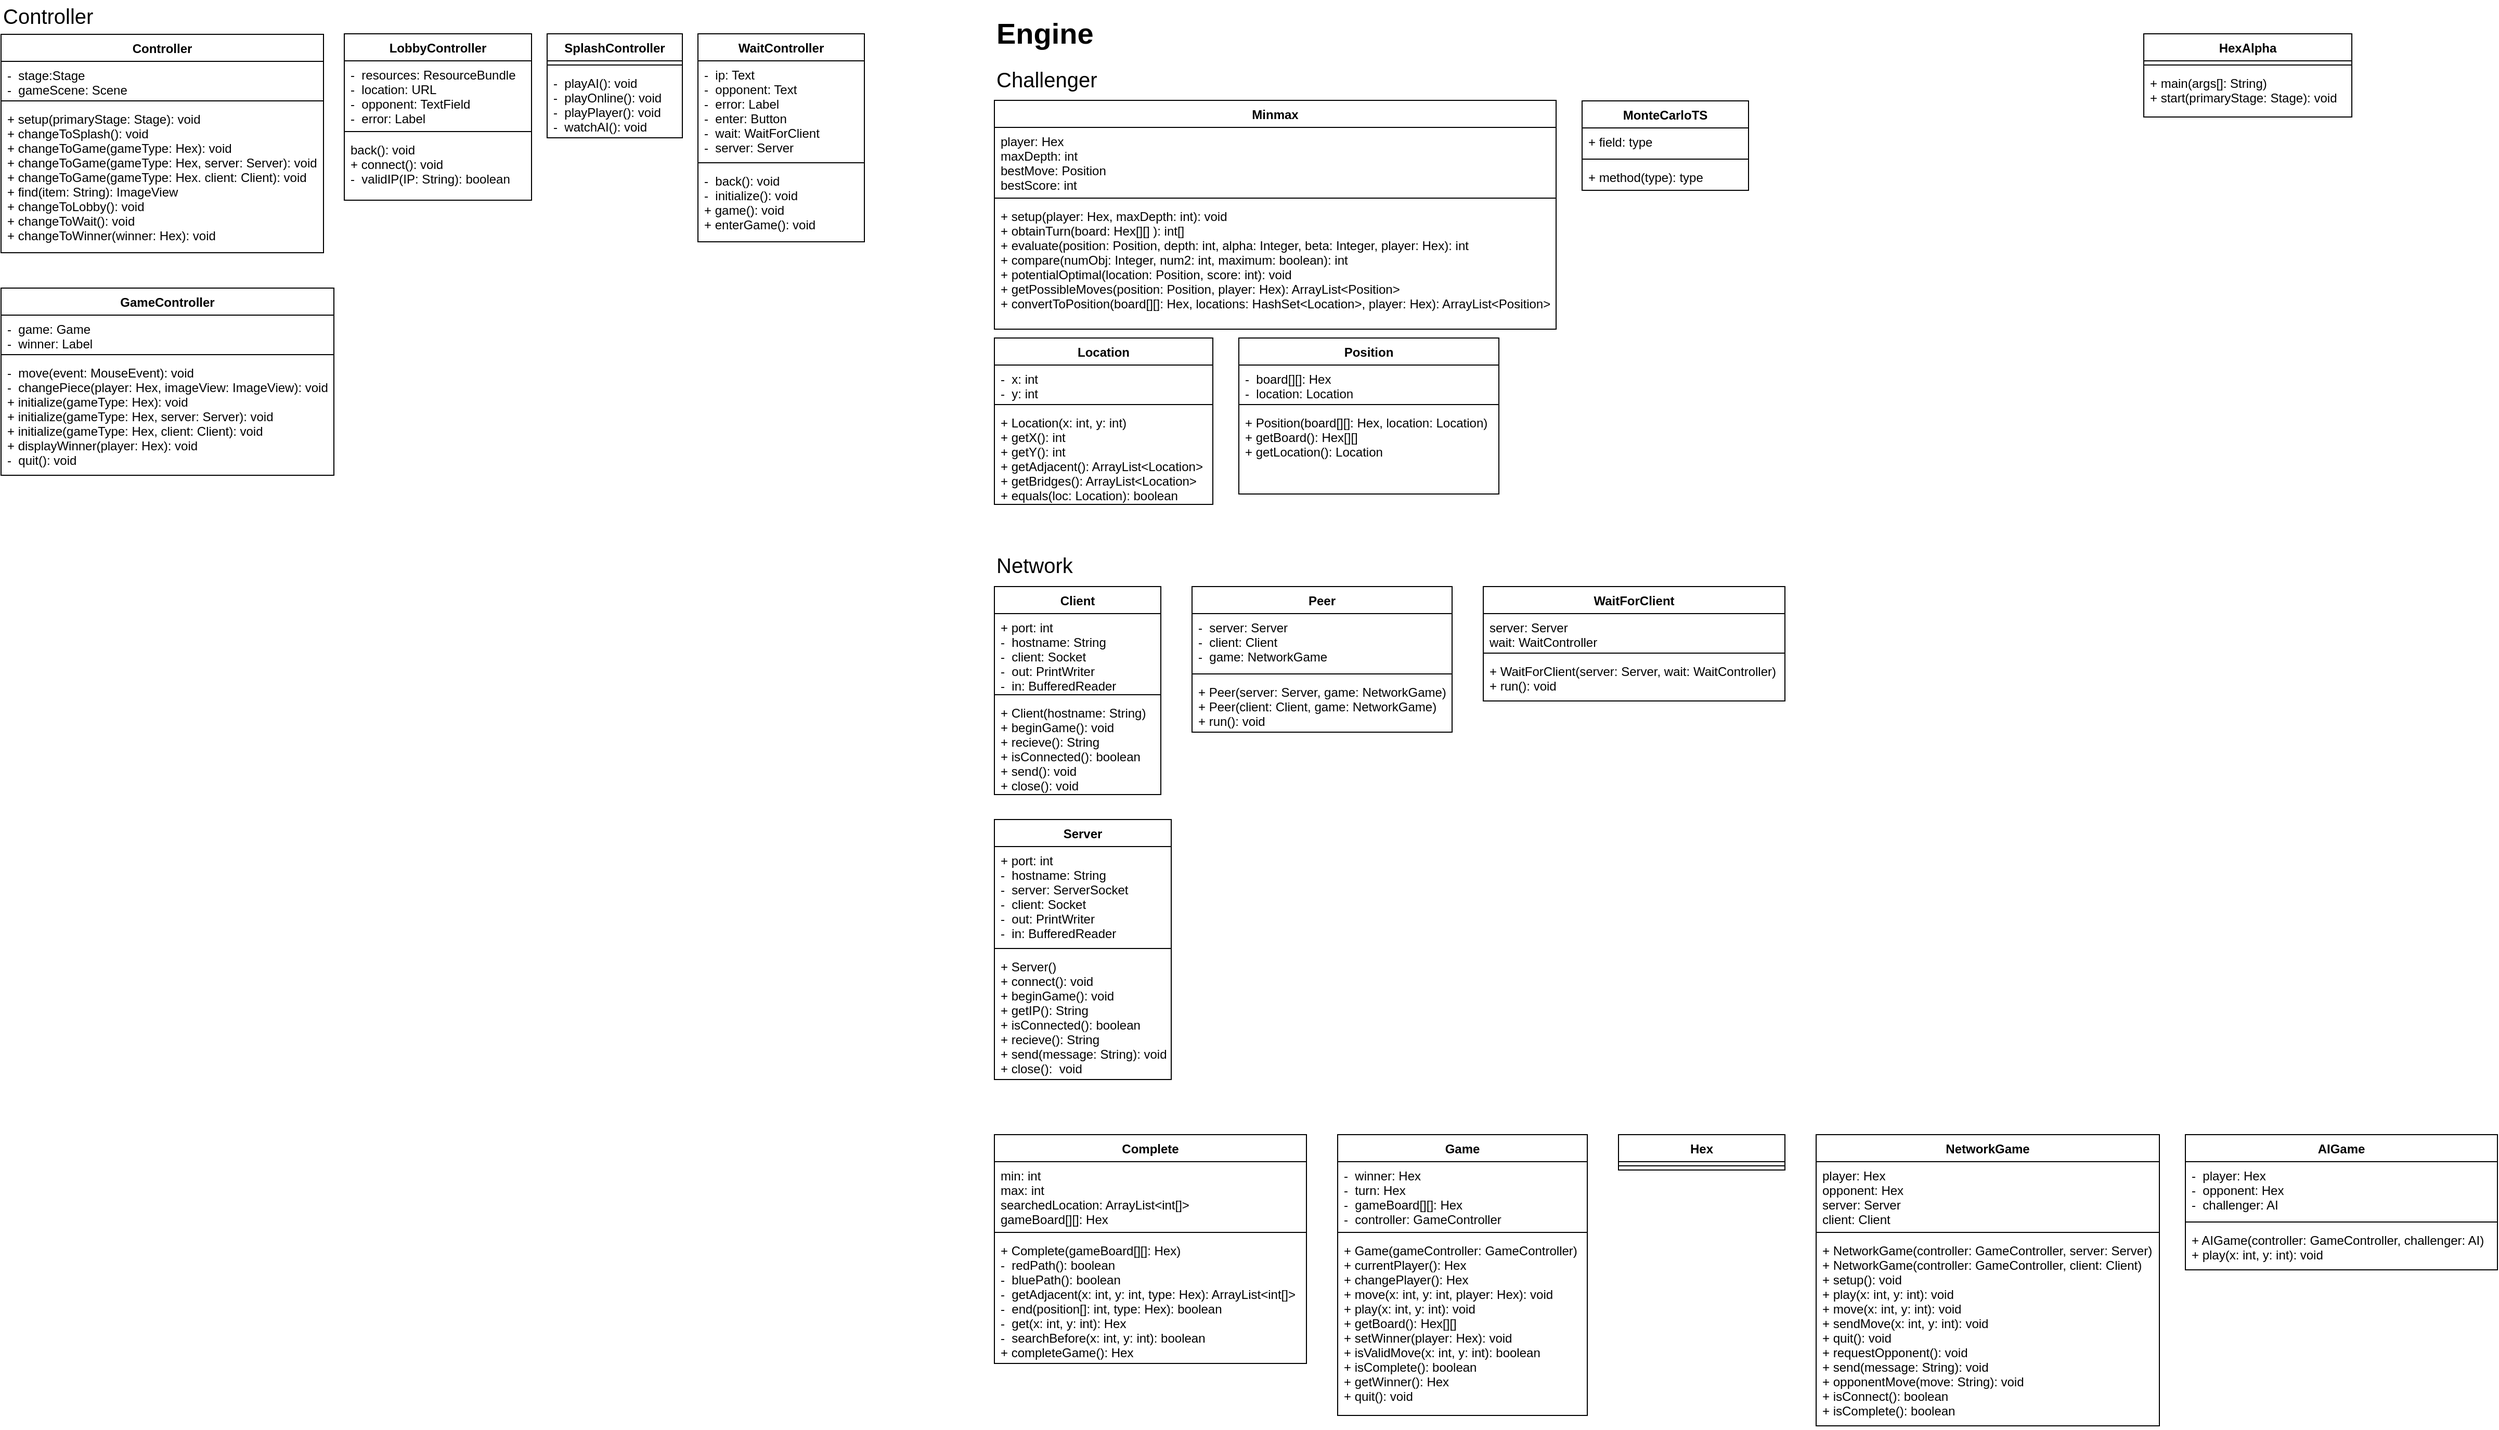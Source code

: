<mxfile version="10.6.3" type="github"><diagram id="Tny-TynTn2xu5ZuiSr0r" name="Page-1"><mxGraphModel dx="1394" dy="801" grid="1" gridSize="10" guides="1" tooltips="1" connect="1" arrows="1" fold="1" page="1" pageScale="1" pageWidth="1654" pageHeight="1169" math="0" shadow="0"><root><mxCell id="0"/><mxCell id="1" parent="0"/><mxCell id="bQONEF-tZcyuC34-NfxP-1" value="GameController" style="swimlane;fontStyle=1;align=center;verticalAlign=top;childLayout=stackLayout;horizontal=1;startSize=26;horizontalStack=0;resizeParent=1;resizeParentMax=0;resizeLast=0;collapsible=1;marginBottom=0;" parent="1" vertex="1"><mxGeometry x="20" y="286" width="320" height="180" as="geometry"/></mxCell><mxCell id="bQONEF-tZcyuC34-NfxP-2" value="-  game: Game&#10;-  winner: Label &#10;" style="text;strokeColor=none;fillColor=none;align=left;verticalAlign=top;spacingLeft=4;spacingRight=4;overflow=hidden;rotatable=0;points=[[0,0.5],[1,0.5]];portConstraint=eastwest;" parent="bQONEF-tZcyuC34-NfxP-1" vertex="1"><mxGeometry y="26" width="320" height="34" as="geometry"/></mxCell><mxCell id="bQONEF-tZcyuC34-NfxP-3" value="" style="line;strokeWidth=1;fillColor=none;align=left;verticalAlign=middle;spacingTop=-1;spacingLeft=3;spacingRight=3;rotatable=0;labelPosition=right;points=[];portConstraint=eastwest;" parent="bQONEF-tZcyuC34-NfxP-1" vertex="1"><mxGeometry y="60" width="320" height="8" as="geometry"/></mxCell><mxCell id="bQONEF-tZcyuC34-NfxP-4" value="-  move(event: MouseEvent): void&#10;-  changePiece(player: Hex, imageView: ImageView): void&#10;+ initialize(gameType: Hex): void&#10;+ initialize(gameType: Hex, server: Server): void&#10;+ initialize(gameType: Hex, client: Client): void &#10;+ displayWinner(player: Hex): void&#10;-  quit(): void&#10;" style="text;strokeColor=none;fillColor=none;align=left;verticalAlign=top;spacingLeft=4;spacingRight=4;overflow=hidden;rotatable=0;points=[[0,0.5],[1,0.5]];portConstraint=eastwest;" parent="bQONEF-tZcyuC34-NfxP-1" vertex="1"><mxGeometry y="68" width="320" height="112" as="geometry"/></mxCell><mxCell id="bQONEF-tZcyuC34-NfxP-9" value="LobbyController" style="swimlane;fontStyle=1;align=center;verticalAlign=top;childLayout=stackLayout;horizontal=1;startSize=26;horizontalStack=0;resizeParent=1;resizeParentMax=0;resizeLast=0;collapsible=1;marginBottom=0;" parent="1" vertex="1"><mxGeometry x="350" y="41.5" width="180" height="160" as="geometry"/></mxCell><mxCell id="bQONEF-tZcyuC34-NfxP-10" value="-  resources: ResourceBundle&#10;-  location: URL&#10;-  opponent: TextField&#10;-  error: Label&#10;" style="text;strokeColor=none;fillColor=none;align=left;verticalAlign=top;spacingLeft=4;spacingRight=4;overflow=hidden;rotatable=0;points=[[0,0.5],[1,0.5]];portConstraint=eastwest;" parent="bQONEF-tZcyuC34-NfxP-9" vertex="1"><mxGeometry y="26" width="180" height="64" as="geometry"/></mxCell><mxCell id="bQONEF-tZcyuC34-NfxP-11" value="" style="line;strokeWidth=1;fillColor=none;align=left;verticalAlign=middle;spacingTop=-1;spacingLeft=3;spacingRight=3;rotatable=0;labelPosition=right;points=[];portConstraint=eastwest;" parent="bQONEF-tZcyuC34-NfxP-9" vertex="1"><mxGeometry y="90" width="180" height="8" as="geometry"/></mxCell><mxCell id="bQONEF-tZcyuC34-NfxP-12" value="back(): void&#10;+ connect(): void&#10;-  validIP(IP: String): boolean&#10;&#10;" style="text;strokeColor=none;fillColor=none;align=left;verticalAlign=top;spacingLeft=4;spacingRight=4;overflow=hidden;rotatable=0;points=[[0,0.5],[1,0.5]];portConstraint=eastwest;" parent="bQONEF-tZcyuC34-NfxP-9" vertex="1"><mxGeometry y="98" width="180" height="62" as="geometry"/></mxCell><mxCell id="bQONEF-tZcyuC34-NfxP-13" value="SplashController" style="swimlane;fontStyle=1;align=center;verticalAlign=top;childLayout=stackLayout;horizontal=1;startSize=26;horizontalStack=0;resizeParent=1;resizeParentMax=0;resizeLast=0;collapsible=1;marginBottom=0;" parent="1" vertex="1"><mxGeometry x="545" y="41.5" width="130" height="100" as="geometry"/></mxCell><mxCell id="bQONEF-tZcyuC34-NfxP-15" value="" style="line;strokeWidth=1;fillColor=none;align=left;verticalAlign=middle;spacingTop=-1;spacingLeft=3;spacingRight=3;rotatable=0;labelPosition=right;points=[];portConstraint=eastwest;" parent="bQONEF-tZcyuC34-NfxP-13" vertex="1"><mxGeometry y="26" width="130" height="8" as="geometry"/></mxCell><mxCell id="bQONEF-tZcyuC34-NfxP-16" value="-  playAI(): void&#10;-  playOnline(): void&#10;-  playPlayer(): void&#10;-  watchAI(): void&#10;&#10;" style="text;strokeColor=none;fillColor=none;align=left;verticalAlign=top;spacingLeft=4;spacingRight=4;overflow=hidden;rotatable=0;points=[[0,0.5],[1,0.5]];portConstraint=eastwest;" parent="bQONEF-tZcyuC34-NfxP-13" vertex="1"><mxGeometry y="34" width="130" height="66" as="geometry"/></mxCell><mxCell id="bQONEF-tZcyuC34-NfxP-18" value="WaitController" style="swimlane;fontStyle=1;align=center;verticalAlign=top;childLayout=stackLayout;horizontal=1;startSize=26;horizontalStack=0;resizeParent=1;resizeParentMax=0;resizeLast=0;collapsible=1;marginBottom=0;" parent="1" vertex="1"><mxGeometry x="690" y="41.5" width="160" height="200" as="geometry"/></mxCell><mxCell id="bQONEF-tZcyuC34-NfxP-19" value="-  ip: Text&#10;-  opponent: Text&#10;-  error: Label&#10;-  enter: Button&#10;-  wait: WaitForClient&#10;-  server: Server&#10;" style="text;strokeColor=none;fillColor=none;align=left;verticalAlign=top;spacingLeft=4;spacingRight=4;overflow=hidden;rotatable=0;points=[[0,0.5],[1,0.5]];portConstraint=eastwest;" parent="bQONEF-tZcyuC34-NfxP-18" vertex="1"><mxGeometry y="26" width="160" height="94" as="geometry"/></mxCell><mxCell id="bQONEF-tZcyuC34-NfxP-20" value="" style="line;strokeWidth=1;fillColor=none;align=left;verticalAlign=middle;spacingTop=-1;spacingLeft=3;spacingRight=3;rotatable=0;labelPosition=right;points=[];portConstraint=eastwest;" parent="bQONEF-tZcyuC34-NfxP-18" vertex="1"><mxGeometry y="120" width="160" height="8" as="geometry"/></mxCell><mxCell id="bQONEF-tZcyuC34-NfxP-21" value="-  back(): void&#10;-  initialize(): void&#10;+ game(): void&#10;+ enterGame(): void&#10;" style="text;strokeColor=none;fillColor=none;align=left;verticalAlign=top;spacingLeft=4;spacingRight=4;overflow=hidden;rotatable=0;points=[[0,0.5],[1,0.5]];portConstraint=eastwest;" parent="bQONEF-tZcyuC34-NfxP-18" vertex="1"><mxGeometry y="128" width="160" height="72" as="geometry"/></mxCell><mxCell id="bQONEF-tZcyuC34-NfxP-22" value="Controller" style="swimlane;fontStyle=1;align=center;verticalAlign=top;childLayout=stackLayout;horizontal=1;startSize=26;horizontalStack=0;resizeParent=1;resizeParentMax=0;resizeLast=0;collapsible=1;marginBottom=0;" parent="1" vertex="1"><mxGeometry x="20" y="42" width="310" height="210" as="geometry"/></mxCell><mxCell id="bQONEF-tZcyuC34-NfxP-23" value="-  stage:Stage&#10;-  gameScene: Scene&#10;" style="text;strokeColor=none;fillColor=none;align=left;verticalAlign=top;spacingLeft=4;spacingRight=4;overflow=hidden;rotatable=0;points=[[0,0.5],[1,0.5]];portConstraint=eastwest;" parent="bQONEF-tZcyuC34-NfxP-22" vertex="1"><mxGeometry y="26" width="310" height="34" as="geometry"/></mxCell><mxCell id="bQONEF-tZcyuC34-NfxP-24" value="" style="line;strokeWidth=1;fillColor=none;align=left;verticalAlign=middle;spacingTop=-1;spacingLeft=3;spacingRight=3;rotatable=0;labelPosition=right;points=[];portConstraint=eastwest;" parent="bQONEF-tZcyuC34-NfxP-22" vertex="1"><mxGeometry y="60" width="310" height="8" as="geometry"/></mxCell><mxCell id="bQONEF-tZcyuC34-NfxP-25" value="+ setup(primaryStage: Stage): void&#10;+ changeToSplash(): void&#10;+ changeToGame(gameType: Hex): void&#10;+ changeToGame(gameType: Hex, server: Server): void&#10;+ changeToGame(gameType: Hex. client: Client): void&#10;+ find(item: String): ImageView&#10;+ changeToLobby(): void&#10;+ changeToWait(): void&#10;+ changeToWinner(winner: Hex): void&#10;&#10;&#10;" style="text;strokeColor=none;fillColor=none;align=left;verticalAlign=top;spacingLeft=4;spacingRight=4;overflow=hidden;rotatable=0;points=[[0,0.5],[1,0.5]];portConstraint=eastwest;" parent="bQONEF-tZcyuC34-NfxP-22" vertex="1"><mxGeometry y="68" width="310" height="142" as="geometry"/></mxCell><mxCell id="bQONEF-tZcyuC34-NfxP-26" value="Location" style="swimlane;fontStyle=1;align=center;verticalAlign=top;childLayout=stackLayout;horizontal=1;startSize=26;horizontalStack=0;resizeParent=1;resizeParentMax=0;resizeLast=0;collapsible=1;marginBottom=0;" parent="1" vertex="1"><mxGeometry x="975" y="334" width="210" height="160" as="geometry"/></mxCell><mxCell id="bQONEF-tZcyuC34-NfxP-27" value="-  x: int&#10;-  y: int&#10;" style="text;strokeColor=none;fillColor=none;align=left;verticalAlign=top;spacingLeft=4;spacingRight=4;overflow=hidden;rotatable=0;points=[[0,0.5],[1,0.5]];portConstraint=eastwest;" parent="bQONEF-tZcyuC34-NfxP-26" vertex="1"><mxGeometry y="26" width="210" height="34" as="geometry"/></mxCell><mxCell id="bQONEF-tZcyuC34-NfxP-28" value="" style="line;strokeWidth=1;fillColor=none;align=left;verticalAlign=middle;spacingTop=-1;spacingLeft=3;spacingRight=3;rotatable=0;labelPosition=right;points=[];portConstraint=eastwest;" parent="bQONEF-tZcyuC34-NfxP-26" vertex="1"><mxGeometry y="60" width="210" height="8" as="geometry"/></mxCell><mxCell id="bQONEF-tZcyuC34-NfxP-29" value="+ Location(x: int, y: int)&#10;+ getX(): int&#10;+ getY(): int&#10;+ getAdjacent(): ArrayList&lt;Location&gt;&#10;+ getBridges(): ArrayList&lt;Location&gt;&#10;+ equals(loc: Location): boolean&#10;" style="text;strokeColor=none;fillColor=none;align=left;verticalAlign=top;spacingLeft=4;spacingRight=4;overflow=hidden;rotatable=0;points=[[0,0.5],[1,0.5]];portConstraint=eastwest;" parent="bQONEF-tZcyuC34-NfxP-26" vertex="1"><mxGeometry y="68" width="210" height="92" as="geometry"/></mxCell><mxCell id="bQONEF-tZcyuC34-NfxP-30" value="Minmax" style="swimlane;fontStyle=1;align=center;verticalAlign=top;childLayout=stackLayout;horizontal=1;startSize=26;horizontalStack=0;resizeParent=1;resizeParentMax=0;resizeLast=0;collapsible=1;marginBottom=0;" parent="1" vertex="1"><mxGeometry x="975" y="105.5" width="540" height="220" as="geometry"/></mxCell><mxCell id="bQONEF-tZcyuC34-NfxP-31" value="player: Hex&#10;maxDepth: int&#10;bestMove: Position&#10;bestScore: int&#10;" style="text;strokeColor=none;fillColor=none;align=left;verticalAlign=top;spacingLeft=4;spacingRight=4;overflow=hidden;rotatable=0;points=[[0,0.5],[1,0.5]];portConstraint=eastwest;" parent="bQONEF-tZcyuC34-NfxP-30" vertex="1"><mxGeometry y="26" width="540" height="64" as="geometry"/></mxCell><mxCell id="bQONEF-tZcyuC34-NfxP-32" value="" style="line;strokeWidth=1;fillColor=none;align=left;verticalAlign=middle;spacingTop=-1;spacingLeft=3;spacingRight=3;rotatable=0;labelPosition=right;points=[];portConstraint=eastwest;" parent="bQONEF-tZcyuC34-NfxP-30" vertex="1"><mxGeometry y="90" width="540" height="8" as="geometry"/></mxCell><mxCell id="bQONEF-tZcyuC34-NfxP-33" value="+ setup(player: Hex, maxDepth: int): void&#10;+ obtainTurn(board: Hex[][] ): int[]&#10;+ evaluate(position: Position, depth: int, alpha: Integer, beta: Integer, player: Hex): int&#10;+ compare(numObj: Integer, num2: int, maximum: boolean): int&#10;+ potentialOptimal(location: Position, score: int): void&#10;+ getPossibleMoves(position: Position, player: Hex): ArrayList&lt;Position&gt;&#10;+ convertToPosition(board[][]: Hex, locations: HashSet&lt;Location&gt;, player: Hex): ArrayList&lt;Position&gt;&#10;" style="text;strokeColor=none;fillColor=none;align=left;verticalAlign=top;spacingLeft=4;spacingRight=4;overflow=hidden;rotatable=0;points=[[0,0.5],[1,0.5]];portConstraint=eastwest;" parent="bQONEF-tZcyuC34-NfxP-30" vertex="1"><mxGeometry y="98" width="540" height="122" as="geometry"/></mxCell><mxCell id="bQONEF-tZcyuC34-NfxP-34" value="MonteCarloTS" style="swimlane;fontStyle=1;align=center;verticalAlign=top;childLayout=stackLayout;horizontal=1;startSize=26;horizontalStack=0;resizeParent=1;resizeParentMax=0;resizeLast=0;collapsible=1;marginBottom=0;" parent="1" vertex="1"><mxGeometry x="1540" y="106" width="160" height="86" as="geometry"/></mxCell><mxCell id="bQONEF-tZcyuC34-NfxP-35" value="+ field: type" style="text;strokeColor=none;fillColor=none;align=left;verticalAlign=top;spacingLeft=4;spacingRight=4;overflow=hidden;rotatable=0;points=[[0,0.5],[1,0.5]];portConstraint=eastwest;" parent="bQONEF-tZcyuC34-NfxP-34" vertex="1"><mxGeometry y="26" width="160" height="26" as="geometry"/></mxCell><mxCell id="bQONEF-tZcyuC34-NfxP-36" value="" style="line;strokeWidth=1;fillColor=none;align=left;verticalAlign=middle;spacingTop=-1;spacingLeft=3;spacingRight=3;rotatable=0;labelPosition=right;points=[];portConstraint=eastwest;" parent="bQONEF-tZcyuC34-NfxP-34" vertex="1"><mxGeometry y="52" width="160" height="8" as="geometry"/></mxCell><mxCell id="bQONEF-tZcyuC34-NfxP-37" value="+ method(type): type" style="text;strokeColor=none;fillColor=none;align=left;verticalAlign=top;spacingLeft=4;spacingRight=4;overflow=hidden;rotatable=0;points=[[0,0.5],[1,0.5]];portConstraint=eastwest;" parent="bQONEF-tZcyuC34-NfxP-34" vertex="1"><mxGeometry y="60" width="160" height="26" as="geometry"/></mxCell><mxCell id="bQONEF-tZcyuC34-NfxP-38" value="Position" style="swimlane;fontStyle=1;align=center;verticalAlign=top;childLayout=stackLayout;horizontal=1;startSize=26;horizontalStack=0;resizeParent=1;resizeParentMax=0;resizeLast=0;collapsible=1;marginBottom=0;" parent="1" vertex="1"><mxGeometry x="1210" y="334" width="250" height="150" as="geometry"/></mxCell><mxCell id="bQONEF-tZcyuC34-NfxP-39" value="-  board[][]: Hex&#10;-  location: Location&#10;&#10;" style="text;strokeColor=none;fillColor=none;align=left;verticalAlign=top;spacingLeft=4;spacingRight=4;overflow=hidden;rotatable=0;points=[[0,0.5],[1,0.5]];portConstraint=eastwest;" parent="bQONEF-tZcyuC34-NfxP-38" vertex="1"><mxGeometry y="26" width="250" height="34" as="geometry"/></mxCell><mxCell id="bQONEF-tZcyuC34-NfxP-40" value="" style="line;strokeWidth=1;fillColor=none;align=left;verticalAlign=middle;spacingTop=-1;spacingLeft=3;spacingRight=3;rotatable=0;labelPosition=right;points=[];portConstraint=eastwest;" parent="bQONEF-tZcyuC34-NfxP-38" vertex="1"><mxGeometry y="60" width="250" height="8" as="geometry"/></mxCell><mxCell id="bQONEF-tZcyuC34-NfxP-41" value="+ Position(board[][]: Hex, location: Location)&#10;+ getBoard(): Hex[][]&#10;+ getLocation(): Location&#10;" style="text;strokeColor=none;fillColor=none;align=left;verticalAlign=top;spacingLeft=4;spacingRight=4;overflow=hidden;rotatable=0;points=[[0,0.5],[1,0.5]];portConstraint=eastwest;" parent="bQONEF-tZcyuC34-NfxP-38" vertex="1"><mxGeometry y="68" width="250" height="82" as="geometry"/></mxCell><mxCell id="bQONEF-tZcyuC34-NfxP-42" value="Client" style="swimlane;fontStyle=1;align=center;verticalAlign=top;childLayout=stackLayout;horizontal=1;startSize=26;horizontalStack=0;resizeParent=1;resizeParentMax=0;resizeLast=0;collapsible=1;marginBottom=0;" parent="1" vertex="1"><mxGeometry x="975" y="573" width="160" height="200" as="geometry"/></mxCell><mxCell id="bQONEF-tZcyuC34-NfxP-43" value="+ port: int&#10;-  hostname: String&#10;-  client: Socket&#10;-  out: PrintWriter&#10;-  in: BufferedReader&#10;" style="text;strokeColor=none;fillColor=none;align=left;verticalAlign=top;spacingLeft=4;spacingRight=4;overflow=hidden;rotatable=0;points=[[0,0.5],[1,0.5]];portConstraint=eastwest;" parent="bQONEF-tZcyuC34-NfxP-42" vertex="1"><mxGeometry y="26" width="160" height="74" as="geometry"/></mxCell><mxCell id="bQONEF-tZcyuC34-NfxP-44" value="" style="line;strokeWidth=1;fillColor=none;align=left;verticalAlign=middle;spacingTop=-1;spacingLeft=3;spacingRight=3;rotatable=0;labelPosition=right;points=[];portConstraint=eastwest;" parent="bQONEF-tZcyuC34-NfxP-42" vertex="1"><mxGeometry y="100" width="160" height="8" as="geometry"/></mxCell><mxCell id="bQONEF-tZcyuC34-NfxP-45" value="+ Client(hostname: String)&#10;+ beginGame(): void&#10;+ recieve(): String&#10;+ isConnected(): boolean&#10;+ send(): void&#10;+ close(): void&#10;" style="text;strokeColor=none;fillColor=none;align=left;verticalAlign=top;spacingLeft=4;spacingRight=4;overflow=hidden;rotatable=0;points=[[0,0.5],[1,0.5]];portConstraint=eastwest;" parent="bQONEF-tZcyuC34-NfxP-42" vertex="1"><mxGeometry y="108" width="160" height="92" as="geometry"/></mxCell><mxCell id="bQONEF-tZcyuC34-NfxP-46" value="Peer" style="swimlane;fontStyle=1;align=center;verticalAlign=top;childLayout=stackLayout;horizontal=1;startSize=26;horizontalStack=0;resizeParent=1;resizeParentMax=0;resizeLast=0;collapsible=1;marginBottom=0;" parent="1" vertex="1"><mxGeometry x="1165" y="573" width="250" height="140" as="geometry"/></mxCell><mxCell id="bQONEF-tZcyuC34-NfxP-47" value="-  server: Server&#10;-  client: Client&#10;-  game: NetworkGame&#10;" style="text;strokeColor=none;fillColor=none;align=left;verticalAlign=top;spacingLeft=4;spacingRight=4;overflow=hidden;rotatable=0;points=[[0,0.5],[1,0.5]];portConstraint=eastwest;" parent="bQONEF-tZcyuC34-NfxP-46" vertex="1"><mxGeometry y="26" width="250" height="54" as="geometry"/></mxCell><mxCell id="bQONEF-tZcyuC34-NfxP-48" value="" style="line;strokeWidth=1;fillColor=none;align=left;verticalAlign=middle;spacingTop=-1;spacingLeft=3;spacingRight=3;rotatable=0;labelPosition=right;points=[];portConstraint=eastwest;" parent="bQONEF-tZcyuC34-NfxP-46" vertex="1"><mxGeometry y="80" width="250" height="8" as="geometry"/></mxCell><mxCell id="bQONEF-tZcyuC34-NfxP-49" value="+ Peer(server: Server, game: NetworkGame)&#10;+ Peer(client: Client, game: NetworkGame)&#10;+ run(): void&#10;&#10;" style="text;strokeColor=none;fillColor=none;align=left;verticalAlign=top;spacingLeft=4;spacingRight=4;overflow=hidden;rotatable=0;points=[[0,0.5],[1,0.5]];portConstraint=eastwest;" parent="bQONEF-tZcyuC34-NfxP-46" vertex="1"><mxGeometry y="88" width="250" height="52" as="geometry"/></mxCell><mxCell id="bQONEF-tZcyuC34-NfxP-50" value="Server" style="swimlane;fontStyle=1;align=center;verticalAlign=top;childLayout=stackLayout;horizontal=1;startSize=26;horizontalStack=0;resizeParent=1;resizeParentMax=0;resizeLast=0;collapsible=1;marginBottom=0;" parent="1" vertex="1"><mxGeometry x="975" y="797" width="170" height="250" as="geometry"/></mxCell><mxCell id="bQONEF-tZcyuC34-NfxP-51" value="+ port: int&#10;-  hostname: String&#10;-  server: ServerSocket&#10;-  client: Socket&#10;-  out: PrintWriter&#10;-  in: BufferedReader&#10;" style="text;strokeColor=none;fillColor=none;align=left;verticalAlign=top;spacingLeft=4;spacingRight=4;overflow=hidden;rotatable=0;points=[[0,0.5],[1,0.5]];portConstraint=eastwest;" parent="bQONEF-tZcyuC34-NfxP-50" vertex="1"><mxGeometry y="26" width="170" height="94" as="geometry"/></mxCell><mxCell id="bQONEF-tZcyuC34-NfxP-52" value="" style="line;strokeWidth=1;fillColor=none;align=left;verticalAlign=middle;spacingTop=-1;spacingLeft=3;spacingRight=3;rotatable=0;labelPosition=right;points=[];portConstraint=eastwest;" parent="bQONEF-tZcyuC34-NfxP-50" vertex="1"><mxGeometry y="120" width="170" height="8" as="geometry"/></mxCell><mxCell id="bQONEF-tZcyuC34-NfxP-53" value="+ Server()&#10;+ connect(): void&#10;+ beginGame(): void &#10;+ getIP(): String&#10;+ isConnected(): boolean&#10;+ recieve(): String &#10;+ send(message: String): void&#10;+ close():  void&#10;&#10;" style="text;strokeColor=none;fillColor=none;align=left;verticalAlign=top;spacingLeft=4;spacingRight=4;overflow=hidden;rotatable=0;points=[[0,0.5],[1,0.5]];portConstraint=eastwest;" parent="bQONEF-tZcyuC34-NfxP-50" vertex="1"><mxGeometry y="128" width="170" height="122" as="geometry"/></mxCell><mxCell id="bQONEF-tZcyuC34-NfxP-55" value="WaitForClient" style="swimlane;fontStyle=1;align=center;verticalAlign=top;childLayout=stackLayout;horizontal=1;startSize=26;horizontalStack=0;resizeParent=1;resizeParentMax=0;resizeLast=0;collapsible=1;marginBottom=0;" parent="1" vertex="1"><mxGeometry x="1445" y="573" width="290" height="110" as="geometry"/></mxCell><mxCell id="bQONEF-tZcyuC34-NfxP-56" value="server: Server&#10;wait: WaitController&#10;" style="text;strokeColor=none;fillColor=none;align=left;verticalAlign=top;spacingLeft=4;spacingRight=4;overflow=hidden;rotatable=0;points=[[0,0.5],[1,0.5]];portConstraint=eastwest;" parent="bQONEF-tZcyuC34-NfxP-55" vertex="1"><mxGeometry y="26" width="290" height="34" as="geometry"/></mxCell><mxCell id="bQONEF-tZcyuC34-NfxP-57" value="" style="line;strokeWidth=1;fillColor=none;align=left;verticalAlign=middle;spacingTop=-1;spacingLeft=3;spacingRight=3;rotatable=0;labelPosition=right;points=[];portConstraint=eastwest;" parent="bQONEF-tZcyuC34-NfxP-55" vertex="1"><mxGeometry y="60" width="290" height="8" as="geometry"/></mxCell><mxCell id="bQONEF-tZcyuC34-NfxP-58" value="+ WaitForClient(server: Server, wait: WaitController)&#10;+ run(): void&#10;" style="text;strokeColor=none;fillColor=none;align=left;verticalAlign=top;spacingLeft=4;spacingRight=4;overflow=hidden;rotatable=0;points=[[0,0.5],[1,0.5]];portConstraint=eastwest;" parent="bQONEF-tZcyuC34-NfxP-55" vertex="1"><mxGeometry y="68" width="290" height="42" as="geometry"/></mxCell><mxCell id="bQONEF-tZcyuC34-NfxP-59" value="Complete" style="swimlane;fontStyle=1;align=center;verticalAlign=top;childLayout=stackLayout;horizontal=1;startSize=26;horizontalStack=0;resizeParent=1;resizeParentMax=0;resizeLast=0;collapsible=1;marginBottom=0;" parent="1" vertex="1"><mxGeometry x="975" y="1100" width="300" height="220" as="geometry"/></mxCell><mxCell id="bQONEF-tZcyuC34-NfxP-60" value="min: int&#10;max: int&#10;searchedLocation: ArrayList&lt;int[]&gt;&#10;gameBoard[][]: Hex&#10;" style="text;strokeColor=none;fillColor=none;align=left;verticalAlign=top;spacingLeft=4;spacingRight=4;overflow=hidden;rotatable=0;points=[[0,0.5],[1,0.5]];portConstraint=eastwest;" parent="bQONEF-tZcyuC34-NfxP-59" vertex="1"><mxGeometry y="26" width="300" height="64" as="geometry"/></mxCell><mxCell id="bQONEF-tZcyuC34-NfxP-61" value="" style="line;strokeWidth=1;fillColor=none;align=left;verticalAlign=middle;spacingTop=-1;spacingLeft=3;spacingRight=3;rotatable=0;labelPosition=right;points=[];portConstraint=eastwest;" parent="bQONEF-tZcyuC34-NfxP-59" vertex="1"><mxGeometry y="90" width="300" height="8" as="geometry"/></mxCell><mxCell id="bQONEF-tZcyuC34-NfxP-62" value="+ Complete(gameBoard[][]: Hex)&#10;-  redPath(): boolean&#10;-  bluePath(): boolean&#10;-  getAdjacent(x: int, y: int, type: Hex): ArrayList&lt;int[]&gt;&#10;-  end(position[]: int, type: Hex): boolean&#10;-  get(x: int, y: int): Hex&#10;-  searchBefore(x: int, y: int): boolean&#10;+ completeGame(): Hex&#10;" style="text;strokeColor=none;fillColor=none;align=left;verticalAlign=top;spacingLeft=4;spacingRight=4;overflow=hidden;rotatable=0;points=[[0,0.5],[1,0.5]];portConstraint=eastwest;" parent="bQONEF-tZcyuC34-NfxP-59" vertex="1"><mxGeometry y="98" width="300" height="122" as="geometry"/></mxCell><mxCell id="bQONEF-tZcyuC34-NfxP-63" value="Game" style="swimlane;fontStyle=1;align=center;verticalAlign=top;childLayout=stackLayout;horizontal=1;startSize=26;horizontalStack=0;resizeParent=1;resizeParentMax=0;resizeLast=0;collapsible=1;marginBottom=0;" parent="1" vertex="1"><mxGeometry x="1305" y="1100" width="240" height="270" as="geometry"/></mxCell><mxCell id="bQONEF-tZcyuC34-NfxP-64" value="-  winner: Hex&#10;-  turn: Hex&#10;-  gameBoard[][]: Hex&#10;-  controller: GameController&#10;" style="text;strokeColor=none;fillColor=none;align=left;verticalAlign=top;spacingLeft=4;spacingRight=4;overflow=hidden;rotatable=0;points=[[0,0.5],[1,0.5]];portConstraint=eastwest;" parent="bQONEF-tZcyuC34-NfxP-63" vertex="1"><mxGeometry y="26" width="240" height="64" as="geometry"/></mxCell><mxCell id="bQONEF-tZcyuC34-NfxP-65" value="" style="line;strokeWidth=1;fillColor=none;align=left;verticalAlign=middle;spacingTop=-1;spacingLeft=3;spacingRight=3;rotatable=0;labelPosition=right;points=[];portConstraint=eastwest;" parent="bQONEF-tZcyuC34-NfxP-63" vertex="1"><mxGeometry y="90" width="240" height="8" as="geometry"/></mxCell><mxCell id="bQONEF-tZcyuC34-NfxP-66" value="+ Game(gameController: GameController)&#10;+ currentPlayer(): Hex&#10;+ changePlayer(): Hex&#10;+ move(x: int, y: int, player: Hex): void&#10;+ play(x: int, y: int): void&#10;+ getBoard(): Hex[][]&#10;+ setWinner(player: Hex): void&#10;+ isValidMove(x: int, y: int): boolean&#10;+ isComplete(): boolean &#10;+ getWinner(): Hex&#10;+ quit(): void&#10;&#10;" style="text;strokeColor=none;fillColor=none;align=left;verticalAlign=top;spacingLeft=4;spacingRight=4;overflow=hidden;rotatable=0;points=[[0,0.5],[1,0.5]];portConstraint=eastwest;" parent="bQONEF-tZcyuC34-NfxP-63" vertex="1"><mxGeometry y="98" width="240" height="172" as="geometry"/></mxCell><mxCell id="bQONEF-tZcyuC34-NfxP-67" value="Hex" style="swimlane;fontStyle=1;align=center;verticalAlign=top;childLayout=stackLayout;horizontal=1;startSize=26;horizontalStack=0;resizeParent=1;resizeParentMax=0;resizeLast=0;collapsible=1;marginBottom=0;" parent="1" vertex="1"><mxGeometry x="1575" y="1100" width="160" height="34" as="geometry"/></mxCell><mxCell id="bQONEF-tZcyuC34-NfxP-69" value="" style="line;strokeWidth=1;fillColor=none;align=left;verticalAlign=middle;spacingTop=-1;spacingLeft=3;spacingRight=3;rotatable=0;labelPosition=right;points=[];portConstraint=eastwest;" parent="bQONEF-tZcyuC34-NfxP-67" vertex="1"><mxGeometry y="26" width="160" height="8" as="geometry"/></mxCell><mxCell id="bQONEF-tZcyuC34-NfxP-71" value="NetworkGame" style="swimlane;fontStyle=1;align=center;verticalAlign=top;childLayout=stackLayout;horizontal=1;startSize=26;horizontalStack=0;resizeParent=1;resizeParentMax=0;resizeLast=0;collapsible=1;marginBottom=0;" parent="1" vertex="1"><mxGeometry x="1765" y="1100" width="330" height="280" as="geometry"/></mxCell><mxCell id="bQONEF-tZcyuC34-NfxP-72" value="player: Hex&#10;opponent: Hex&#10;server: Server&#10;client: Client&#10;" style="text;strokeColor=none;fillColor=none;align=left;verticalAlign=top;spacingLeft=4;spacingRight=4;overflow=hidden;rotatable=0;points=[[0,0.5],[1,0.5]];portConstraint=eastwest;" parent="bQONEF-tZcyuC34-NfxP-71" vertex="1"><mxGeometry y="26" width="330" height="64" as="geometry"/></mxCell><mxCell id="bQONEF-tZcyuC34-NfxP-73" value="" style="line;strokeWidth=1;fillColor=none;align=left;verticalAlign=middle;spacingTop=-1;spacingLeft=3;spacingRight=3;rotatable=0;labelPosition=right;points=[];portConstraint=eastwest;" parent="bQONEF-tZcyuC34-NfxP-71" vertex="1"><mxGeometry y="90" width="330" height="8" as="geometry"/></mxCell><mxCell id="bQONEF-tZcyuC34-NfxP-74" value="+ NetworkGame(controller: GameController, server: Server)&#10;+ NetworkGame(controller: GameController, client: Client)&#10;+ setup(): void&#10;+ play(x: int, y: int): void&#10;+ move(x: int, y: int): void&#10;+ sendMove(x: int, y: int): void&#10;+ quit(): void&#10;+ requestOpponent(): void&#10;+ send(message: String): void&#10;+ opponentMove(move: String): void&#10;+ isConnect(): boolean&#10;+ isComplete(): boolean&#10;&#10;" style="text;strokeColor=none;fillColor=none;align=left;verticalAlign=top;spacingLeft=4;spacingRight=4;overflow=hidden;rotatable=0;points=[[0,0.5],[1,0.5]];portConstraint=eastwest;" parent="bQONEF-tZcyuC34-NfxP-71" vertex="1"><mxGeometry y="98" width="330" height="182" as="geometry"/></mxCell><mxCell id="bQONEF-tZcyuC34-NfxP-75" value="HexAlpha" style="swimlane;fontStyle=1;align=center;verticalAlign=top;childLayout=stackLayout;horizontal=1;startSize=26;horizontalStack=0;resizeParent=1;resizeParentMax=0;resizeLast=0;collapsible=1;marginBottom=0;" parent="1" vertex="1"><mxGeometry x="2080" y="41.5" width="200" height="80" as="geometry"/></mxCell><mxCell id="bQONEF-tZcyuC34-NfxP-77" value="" style="line;strokeWidth=1;fillColor=none;align=left;verticalAlign=middle;spacingTop=-1;spacingLeft=3;spacingRight=3;rotatable=0;labelPosition=right;points=[];portConstraint=eastwest;" parent="bQONEF-tZcyuC34-NfxP-75" vertex="1"><mxGeometry y="26" width="200" height="8" as="geometry"/></mxCell><mxCell id="bQONEF-tZcyuC34-NfxP-78" value="+ main(args[]: String) &#10;+ start(primaryStage: Stage): void&#10;" style="text;strokeColor=none;fillColor=none;align=left;verticalAlign=top;spacingLeft=4;spacingRight=4;overflow=hidden;rotatable=0;points=[[0,0.5],[1,0.5]];portConstraint=eastwest;" parent="bQONEF-tZcyuC34-NfxP-75" vertex="1"><mxGeometry y="34" width="200" height="46" as="geometry"/></mxCell><mxCell id="bQONEF-tZcyuC34-NfxP-79" value="Controller" style="text;html=1;resizable=0;points=[];autosize=1;align=left;verticalAlign=top;spacingTop=-4;fontSize=20;fontStyle=0" parent="1" vertex="1"><mxGeometry x="20" y="9.5" width="100" height="30" as="geometry"/></mxCell><mxCell id="bQONEF-tZcyuC34-NfxP-81" value="Challenger&lt;br&gt;" style="text;html=1;resizable=0;points=[];autosize=1;align=left;verticalAlign=top;spacingTop=-4;fontSize=20;" parent="1" vertex="1"><mxGeometry x="975" y="71" width="110" height="30" as="geometry"/></mxCell><mxCell id="bQONEF-tZcyuC34-NfxP-84" value="Network&lt;br&gt;&lt;br&gt;" style="text;html=1;resizable=0;points=[];autosize=1;align=left;verticalAlign=top;spacingTop=-4;fontSize=20;" parent="1" vertex="1"><mxGeometry x="975" y="537.5" width="90" height="50" as="geometry"/></mxCell><mxCell id="bQONEF-tZcyuC34-NfxP-85" value="&lt;font style=&quot;font-size: 28px&quot;&gt;Engine&lt;/font&gt;&lt;br&gt;" style="text;html=1;resizable=0;points=[];autosize=1;align=left;verticalAlign=top;spacingTop=-4;fontSize=20;fontStyle=1" parent="1" vertex="1"><mxGeometry x="975" y="22" width="100" height="30" as="geometry"/></mxCell><mxCell id="xrVx93ssa-L9Y5p_tpgq-3" value="AIGame" style="swimlane;fontStyle=1;align=center;verticalAlign=top;childLayout=stackLayout;horizontal=1;startSize=26;horizontalStack=0;resizeParent=1;resizeParentMax=0;resizeLast=0;collapsible=1;marginBottom=0;" vertex="1" parent="1"><mxGeometry x="2120" y="1100" width="300" height="130" as="geometry"/></mxCell><mxCell id="xrVx93ssa-L9Y5p_tpgq-4" value="-  player: Hex&#10;-  opponent: Hex&#10;-  challenger: AI&#10;" style="text;strokeColor=none;fillColor=none;align=left;verticalAlign=top;spacingLeft=4;spacingRight=4;overflow=hidden;rotatable=0;points=[[0,0.5],[1,0.5]];portConstraint=eastwest;" vertex="1" parent="xrVx93ssa-L9Y5p_tpgq-3"><mxGeometry y="26" width="300" height="54" as="geometry"/></mxCell><mxCell id="xrVx93ssa-L9Y5p_tpgq-5" value="" style="line;strokeWidth=1;fillColor=none;align=left;verticalAlign=middle;spacingTop=-1;spacingLeft=3;spacingRight=3;rotatable=0;labelPosition=right;points=[];portConstraint=eastwest;" vertex="1" parent="xrVx93ssa-L9Y5p_tpgq-3"><mxGeometry y="80" width="300" height="8" as="geometry"/></mxCell><mxCell id="xrVx93ssa-L9Y5p_tpgq-6" value="+ AIGame(controller: GameController, challenger: AI)&#10;+ play(x: int, y: int): void&#10;" style="text;strokeColor=none;fillColor=none;align=left;verticalAlign=top;spacingLeft=4;spacingRight=4;overflow=hidden;rotatable=0;points=[[0,0.5],[1,0.5]];portConstraint=eastwest;" vertex="1" parent="xrVx93ssa-L9Y5p_tpgq-3"><mxGeometry y="88" width="300" height="42" as="geometry"/></mxCell></root></mxGraphModel></diagram></mxfile>